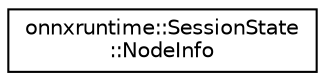 digraph "Graphical Class Hierarchy"
{
  edge [fontname="Helvetica",fontsize="10",labelfontname="Helvetica",labelfontsize="10"];
  node [fontname="Helvetica",fontsize="10",shape=record];
  rankdir="LR";
  Node0 [label="onnxruntime::SessionState\l::NodeInfo",height=0.2,width=0.4,color="black", fillcolor="white", style="filled",URL="$structonnxruntime_1_1SessionState_1_1NodeInfo.html"];
}

